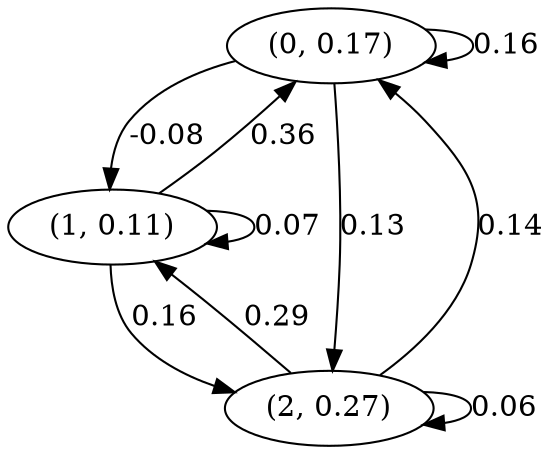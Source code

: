digraph {
    0 [ label = "(0, 0.17)" ]
    1 [ label = "(1, 0.11)" ]
    2 [ label = "(2, 0.27)" ]
    0 -> 0 [ label = "0.16" ]
    1 -> 1 [ label = "0.07" ]
    2 -> 2 [ label = "0.06" ]
    1 -> 0 [ label = "0.36" ]
    2 -> 0 [ label = "0.14" ]
    0 -> 1 [ label = "-0.08" ]
    2 -> 1 [ label = "0.29" ]
    0 -> 2 [ label = "0.13" ]
    1 -> 2 [ label = "0.16" ]
}

